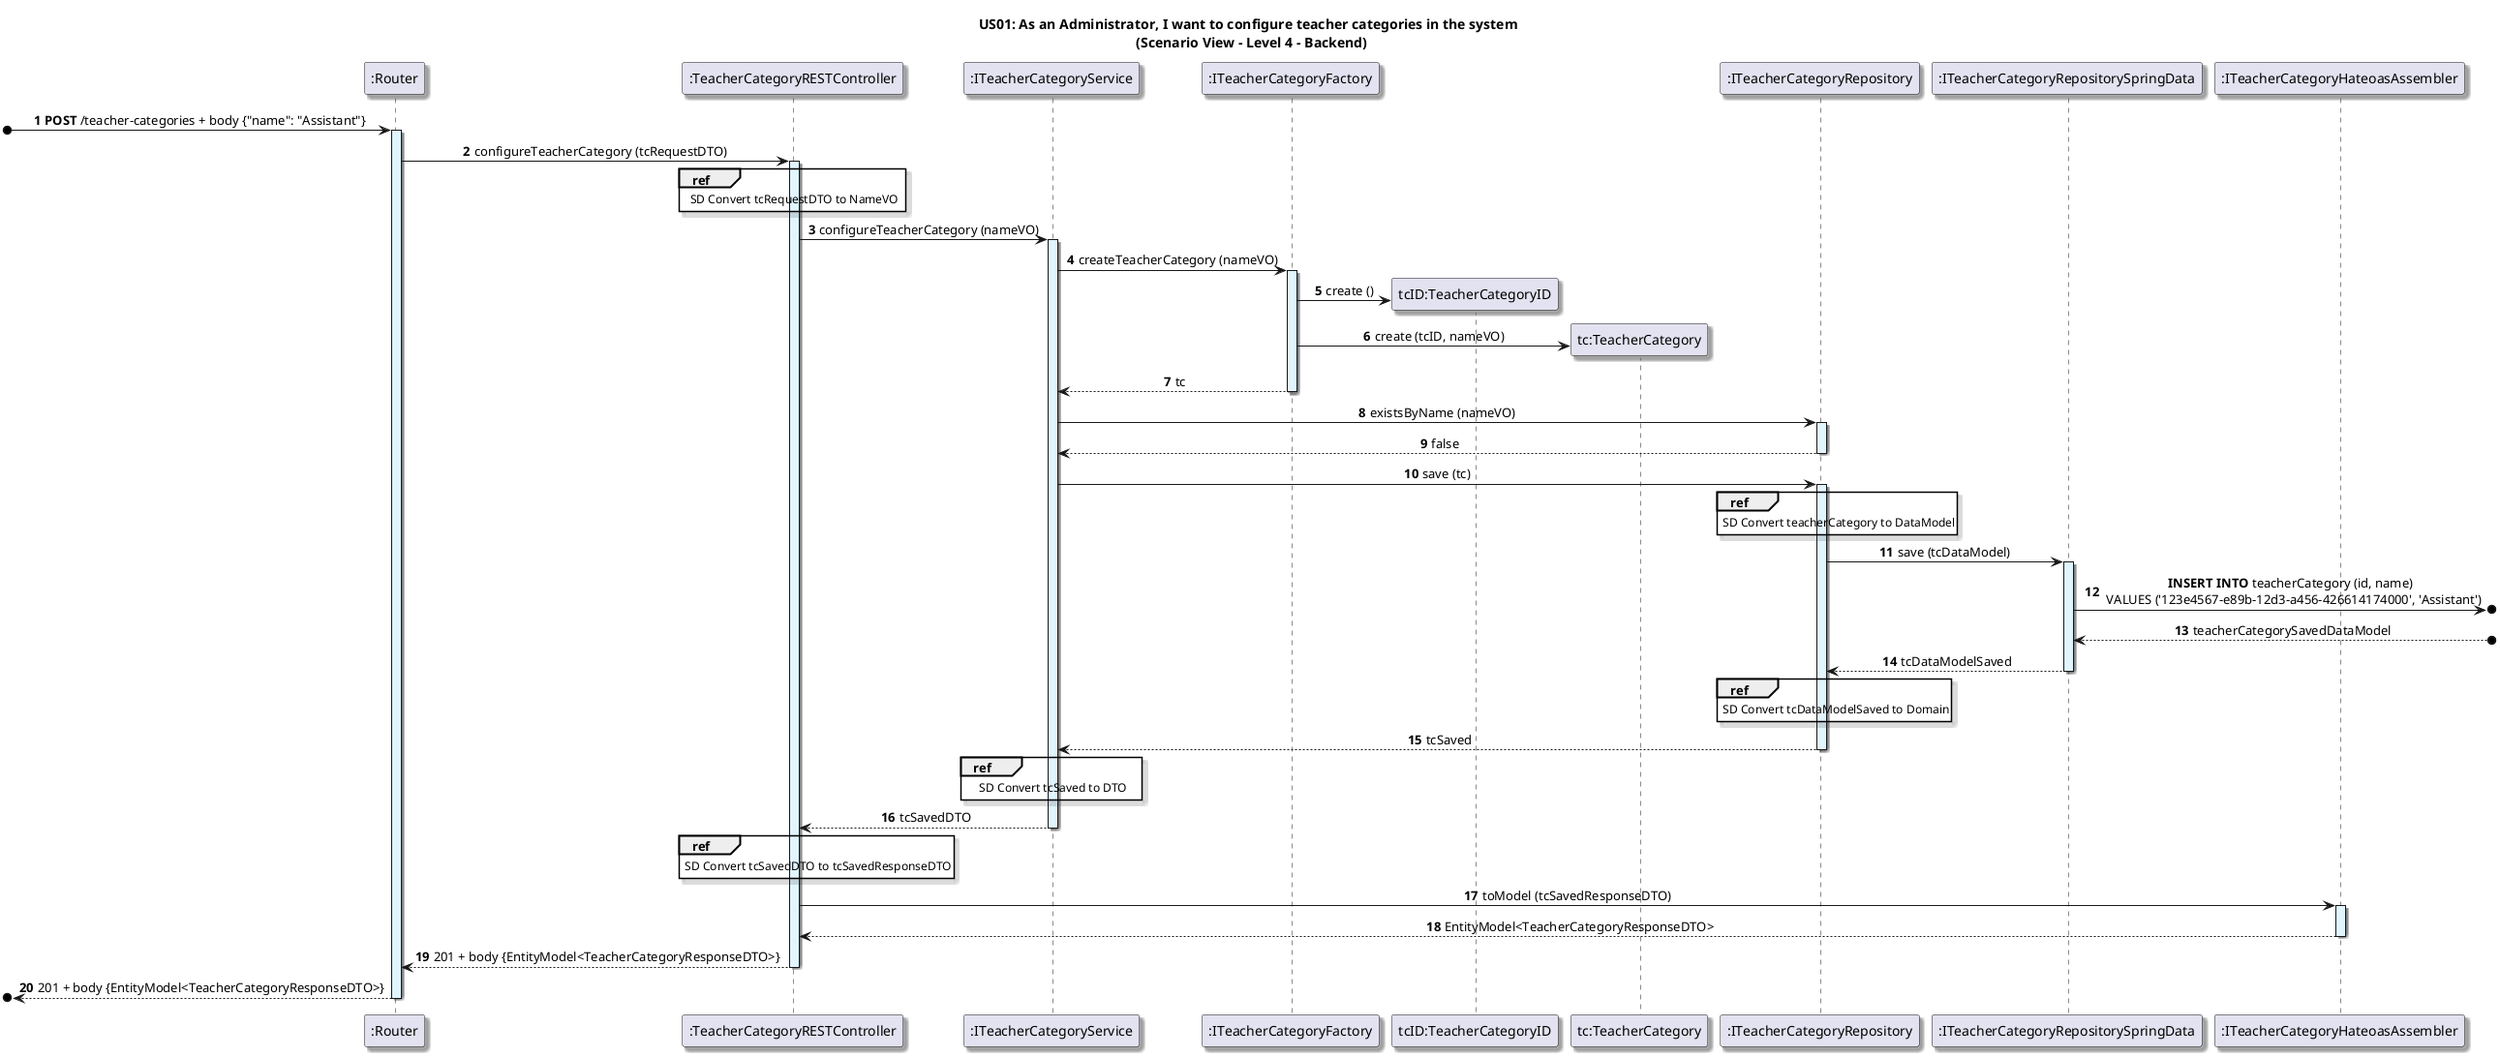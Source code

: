 @startuml

title US01: As an Administrator, I want to configure teacher categories in the system \n (Scenario View - Level 4 - Backend)

skinparam defaultTextAlignment center
skinparam shadowing true

autonumber

participant ":Router" as router
[o-> router: **POST** /teacher-categories + body {"name": "Assistant"}
activate router #E1F5FE

participant ":TeacherCategoryRESTController" as Controller
router -> Controller: configureTeacherCategory (tcRequestDTO)
activate Controller #E1F5FE

ref over Controller
   SD Convert tcRequestDTO to NameVO
end

participant ":ITeacherCategoryService" as service
Controller -> service: configureTeacherCategory (nameVO)
activate service #E1F5FE

participant ":ITeacherCategoryFactory" as Factory
service -> Factory: createTeacherCategory (nameVO)
activate Factory #E1F5FE

create "tcID:TeacherCategoryID"
Factory -> "tcID:TeacherCategoryID": create ()

create "tc:TeacherCategory"
Factory -> "tc:TeacherCategory": create (tcID, nameVO)

Factory --> service: tc
deactivate Factory

participant ":ITeacherCategoryRepository" as Repository
service -> Repository: existsByName (nameVO)
activate Repository #E1F5FE
Repository --> service: false
deactivate Repository

service -> Repository: save (tc)
activate Repository #E1F5FE

ref over Repository
    SD Convert teacherCategory to DataModel
end

participant ":ITeacherCategoryRepositorySpringData" as springDataRepository
Repository -> springDataRepository: save (tcDataModel)
activate springDataRepository #E1F5FE

springDataRepository ->o]: **INSERT INTO** teacherCategory (id, name) \n VALUES ('123e4567-e89b-12d3-a456-426614174000', 'Assistant')

springDataRepository <--o]: teacherCategorySavedDataModel

springDataRepository --> Repository : tcDataModelSaved
deactivate springDataRepository

ref over Repository
    SD Convert tcDataModelSaved to Domain
end

Repository --> service: tcSaved
deactivate Repository

ref over service
    SD Convert tcSaved to DTO
end

service --> Controller: tcSavedDTO
deactivate service

ref over Controller
    SD Convert tcSavedDTO to tcSavedResponseDTO
end

participant ":ITeacherCategoryHateoasAssembler" as hateoasAssembler
Controller -> hateoasAssembler: toModel (tcSavedResponseDTO)
activate hateoasAssembler #E1F5FE

hateoasAssembler --> Controller: EntityModel<TeacherCategoryResponseDTO>
deactivate hateoasAssembler

Controller --> router: 201 + body {EntityModel<TeacherCategoryResponseDTO>}
deactivate Controller

[o<-- router: 201 + body {EntityModel<TeacherCategoryResponseDTO>}
deactivate router

@enduml